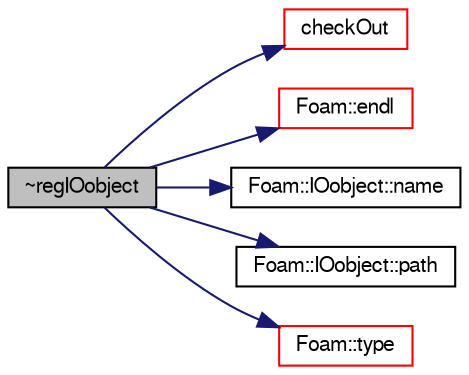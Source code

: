 digraph "~regIOobject"
{
  bgcolor="transparent";
  edge [fontname="FreeSans",fontsize="10",labelfontname="FreeSans",labelfontsize="10"];
  node [fontname="FreeSans",fontsize="10",shape=record];
  rankdir="LR";
  Node652 [label="~regIOobject",height=0.2,width=0.4,color="black", fillcolor="grey75", style="filled", fontcolor="black"];
  Node652 -> Node653 [color="midnightblue",fontsize="10",style="solid",fontname="FreeSans"];
  Node653 [label="checkOut",height=0.2,width=0.4,color="red",URL="$a26334.html#aca37b66bfd7214d80ab764b883b5bfc6",tooltip="Remove object from registry. "];
  Node652 -> Node659 [color="midnightblue",fontsize="10",style="solid",fontname="FreeSans"];
  Node659 [label="Foam::endl",height=0.2,width=0.4,color="red",URL="$a21124.html#a2db8fe02a0d3909e9351bb4275b23ce4",tooltip="Add newline and flush stream. "];
  Node652 -> Node666 [color="midnightblue",fontsize="10",style="solid",fontname="FreeSans"];
  Node666 [label="Foam::IOobject::name",height=0.2,width=0.4,color="black",URL="$a26142.html#acc80e00a8ac919288fb55bd14cc88bf6",tooltip="Return name. "];
  Node652 -> Node668 [color="midnightblue",fontsize="10",style="solid",fontname="FreeSans"];
  Node668 [label="Foam::IOobject::path",height=0.2,width=0.4,color="black",URL="$a26142.html#abe7b9078c8e7356c6131b70a8f729372",tooltip="Return complete path. "];
  Node652 -> Node669 [color="midnightblue",fontsize="10",style="solid",fontname="FreeSans"];
  Node669 [label="Foam::type",height=0.2,width=0.4,color="red",URL="$a21124.html#aec48583af672626378f501eb9fc32cd1",tooltip="Return the file type: DIRECTORY or FILE. "];
}

